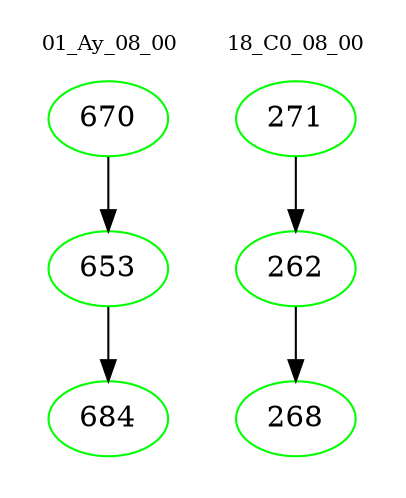 digraph{
subgraph cluster_0 {
color = white
label = "01_Ay_08_00";
fontsize=10;
T0_670 [label="670", color="green"]
T0_670 -> T0_653 [color="black"]
T0_653 [label="653", color="green"]
T0_653 -> T0_684 [color="black"]
T0_684 [label="684", color="green"]
}
subgraph cluster_1 {
color = white
label = "18_C0_08_00";
fontsize=10;
T1_271 [label="271", color="green"]
T1_271 -> T1_262 [color="black"]
T1_262 [label="262", color="green"]
T1_262 -> T1_268 [color="black"]
T1_268 [label="268", color="green"]
}
}
